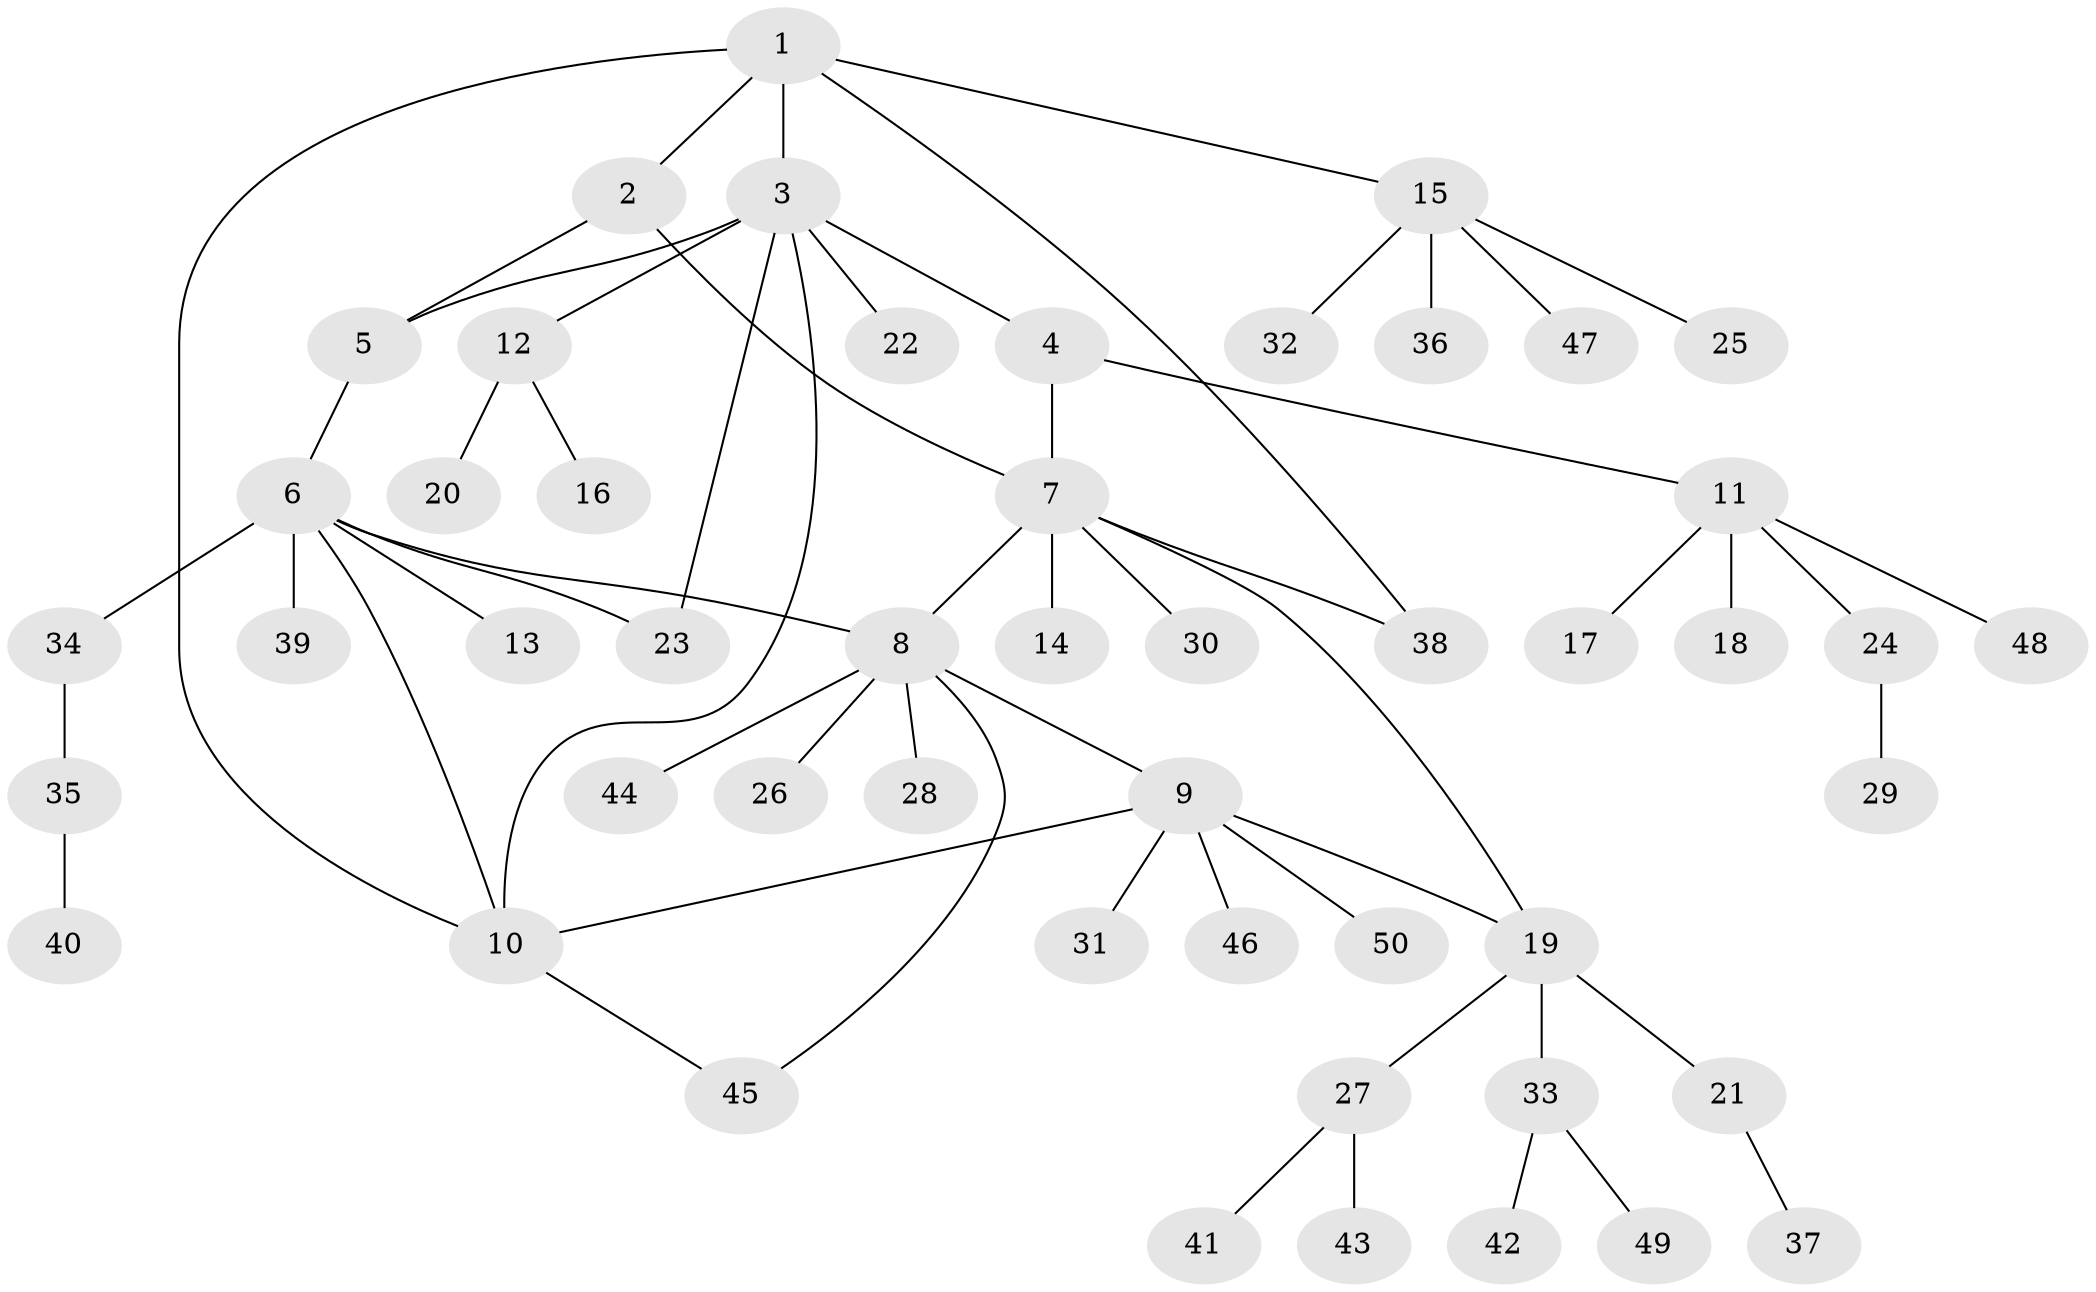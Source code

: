 // coarse degree distribution, {2: 0.12, 8: 0.08, 1: 0.72, 10: 0.04, 4: 0.04}
// Generated by graph-tools (version 1.1) at 2025/59/03/04/25 21:59:10]
// undirected, 50 vertices, 59 edges
graph export_dot {
graph [start="1"]
  node [color=gray90,style=filled];
  1;
  2;
  3;
  4;
  5;
  6;
  7;
  8;
  9;
  10;
  11;
  12;
  13;
  14;
  15;
  16;
  17;
  18;
  19;
  20;
  21;
  22;
  23;
  24;
  25;
  26;
  27;
  28;
  29;
  30;
  31;
  32;
  33;
  34;
  35;
  36;
  37;
  38;
  39;
  40;
  41;
  42;
  43;
  44;
  45;
  46;
  47;
  48;
  49;
  50;
  1 -- 2;
  1 -- 3;
  1 -- 10;
  1 -- 15;
  1 -- 38;
  2 -- 5;
  2 -- 7;
  3 -- 4;
  3 -- 5;
  3 -- 10;
  3 -- 12;
  3 -- 22;
  3 -- 23;
  4 -- 7;
  4 -- 11;
  5 -- 6;
  6 -- 8;
  6 -- 10;
  6 -- 13;
  6 -- 23;
  6 -- 34;
  6 -- 39;
  7 -- 8;
  7 -- 14;
  7 -- 19;
  7 -- 30;
  7 -- 38;
  8 -- 9;
  8 -- 26;
  8 -- 28;
  8 -- 44;
  8 -- 45;
  9 -- 10;
  9 -- 19;
  9 -- 31;
  9 -- 46;
  9 -- 50;
  10 -- 45;
  11 -- 17;
  11 -- 18;
  11 -- 24;
  11 -- 48;
  12 -- 16;
  12 -- 20;
  15 -- 25;
  15 -- 32;
  15 -- 36;
  15 -- 47;
  19 -- 21;
  19 -- 27;
  19 -- 33;
  21 -- 37;
  24 -- 29;
  27 -- 41;
  27 -- 43;
  33 -- 42;
  33 -- 49;
  34 -- 35;
  35 -- 40;
}

